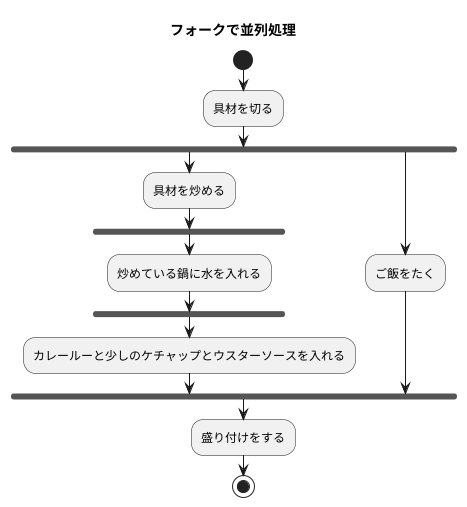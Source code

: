 @startuml 並列処理
title フォークで並列処理
start
:具材を切る;
fork
:具材を炒める;
fork
:炒めている鍋に水を入れる;
end fork
:カレールーと少しのケチャップとウスターソースを入れる;
fork again
:ご飯をたく;
end fork
:盛り付けをする;
stop
@enduml